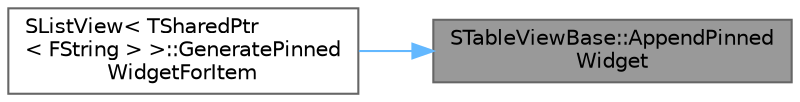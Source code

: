 digraph "STableViewBase::AppendPinnedWidget"
{
 // INTERACTIVE_SVG=YES
 // LATEX_PDF_SIZE
  bgcolor="transparent";
  edge [fontname=Helvetica,fontsize=10,labelfontname=Helvetica,labelfontsize=10];
  node [fontname=Helvetica,fontsize=10,shape=box,height=0.2,width=0.4];
  rankdir="RL";
  Node1 [id="Node000001",label="STableViewBase::AppendPinned\lWidget",height=0.2,width=0.4,color="gray40", fillcolor="grey60", style="filled", fontcolor="black",tooltip="Add a WidgetToAppend to the bottom of the pinned view."];
  Node1 -> Node2 [id="edge1_Node000001_Node000002",dir="back",color="steelblue1",style="solid",tooltip=" "];
  Node2 [id="Node000002",label="SListView\< TSharedPtr\l\< FString \> \>::GeneratePinned\lWidgetForItem",height=0.2,width=0.4,color="grey40", fillcolor="white", style="filled",URL="$d1/dc1/classSListView.html#a8b592f839a9cff6721d891165b34d927",tooltip=" "];
}

